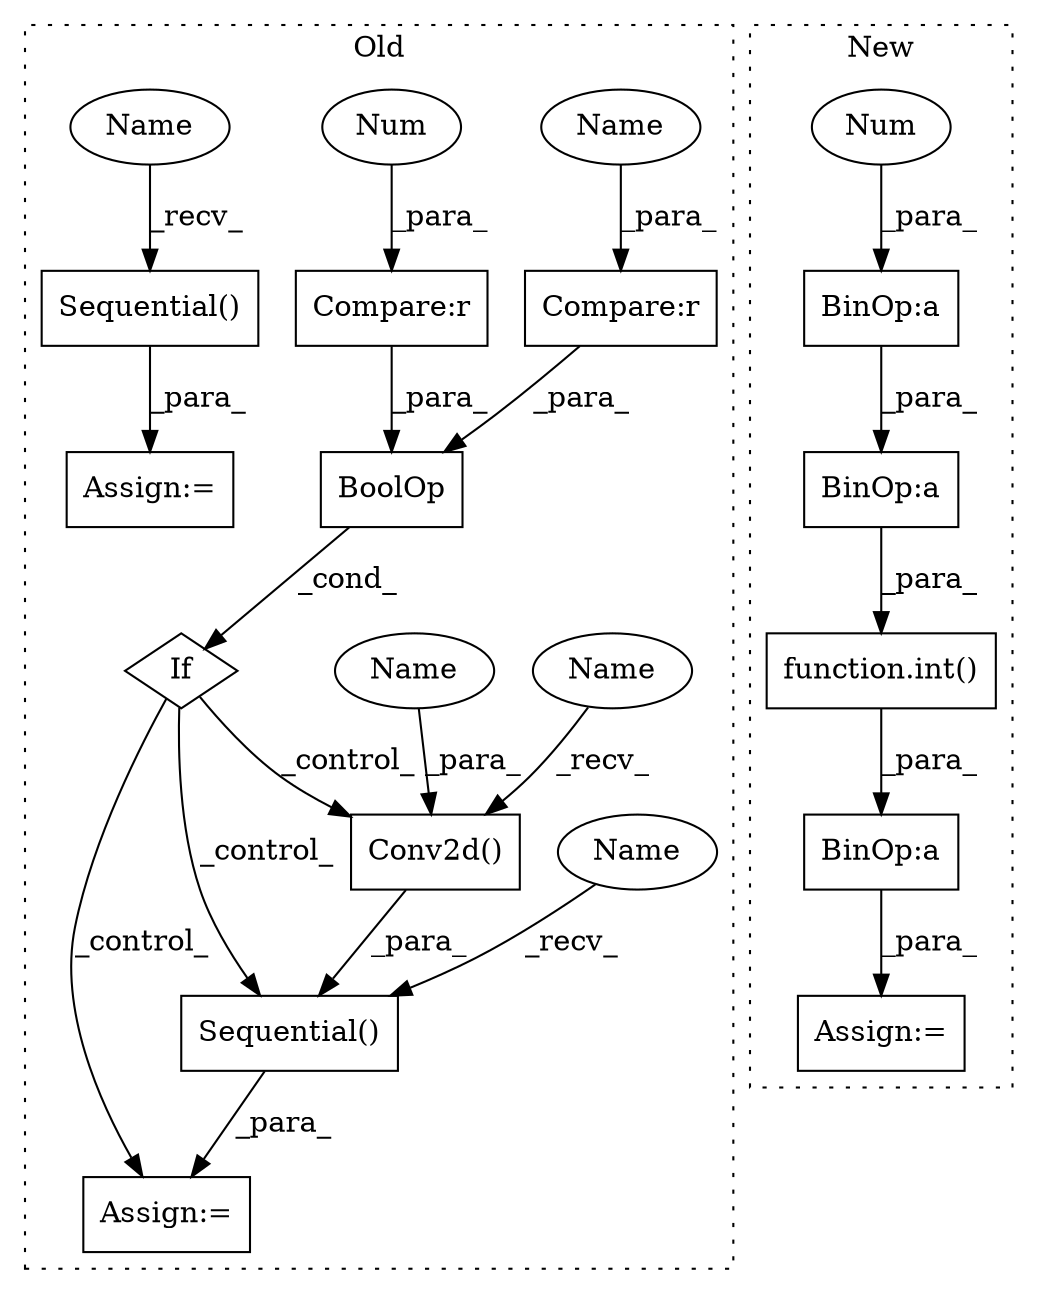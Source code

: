 digraph G {
subgraph cluster0 {
1 [label="Sequential()" a="75" s="1811,1982" l="31,14" shape="box"];
4 [label="Conv2d()" a="75" s="1842,1884" l="10,43" shape="box"];
5 [label="Sequential()" a="75" s="1705" l="15" shape="box"];
9 [label="BoolOp" a="72" s="1732" l="49" shape="box"];
10 [label="If" a="96" s="1729,1781" l="3,14" shape="diamond"];
12 [label="Compare:r" a="40" s="1732" l="11" shape="box"];
13 [label="Num" a="76" s="1742" l="1" shape="ellipse"];
14 [label="Compare:r" a="40" s="1747" l="34" shape="box"];
15 [label="Assign:=" a="68" s="1702" l="3" shape="box"];
16 [label="Assign:=" a="68" s="1808" l="3" shape="box"];
17 [label="Name" a="87" s="1852" l="9" shape="ellipse"];
18 [label="Name" a="87" s="1747" l="9" shape="ellipse"];
19 [label="Name" a="87" s="1842" l="2" shape="ellipse"];
20 [label="Name" a="87" s="1705" l="2" shape="ellipse"];
21 [label="Name" a="87" s="1811" l="2" shape="ellipse"];
label = "Old";
style="dotted";
}
subgraph cluster1 {
2 [label="function.int()" a="75" s="4016,4048" l="4,1" shape="box"];
3 [label="Assign:=" a="68" s="4013" l="3" shape="box"];
6 [label="BinOp:a" a="82" s="4040" l="3" shape="box"];
7 [label="Num" a="76" s="4043" l="4" shape="ellipse"];
8 [label="BinOp:a" a="82" s="4026" l="3" shape="box"];
11 [label="BinOp:a" a="82" s="4049" l="3" shape="box"];
label = "New";
style="dotted";
}
1 -> 16 [label="_para_"];
2 -> 11 [label="_para_"];
4 -> 1 [label="_para_"];
5 -> 15 [label="_para_"];
6 -> 8 [label="_para_"];
7 -> 6 [label="_para_"];
8 -> 2 [label="_para_"];
9 -> 10 [label="_cond_"];
10 -> 1 [label="_control_"];
10 -> 16 [label="_control_"];
10 -> 4 [label="_control_"];
11 -> 3 [label="_para_"];
12 -> 9 [label="_para_"];
13 -> 12 [label="_para_"];
14 -> 9 [label="_para_"];
17 -> 4 [label="_para_"];
18 -> 14 [label="_para_"];
19 -> 4 [label="_recv_"];
20 -> 5 [label="_recv_"];
21 -> 1 [label="_recv_"];
}